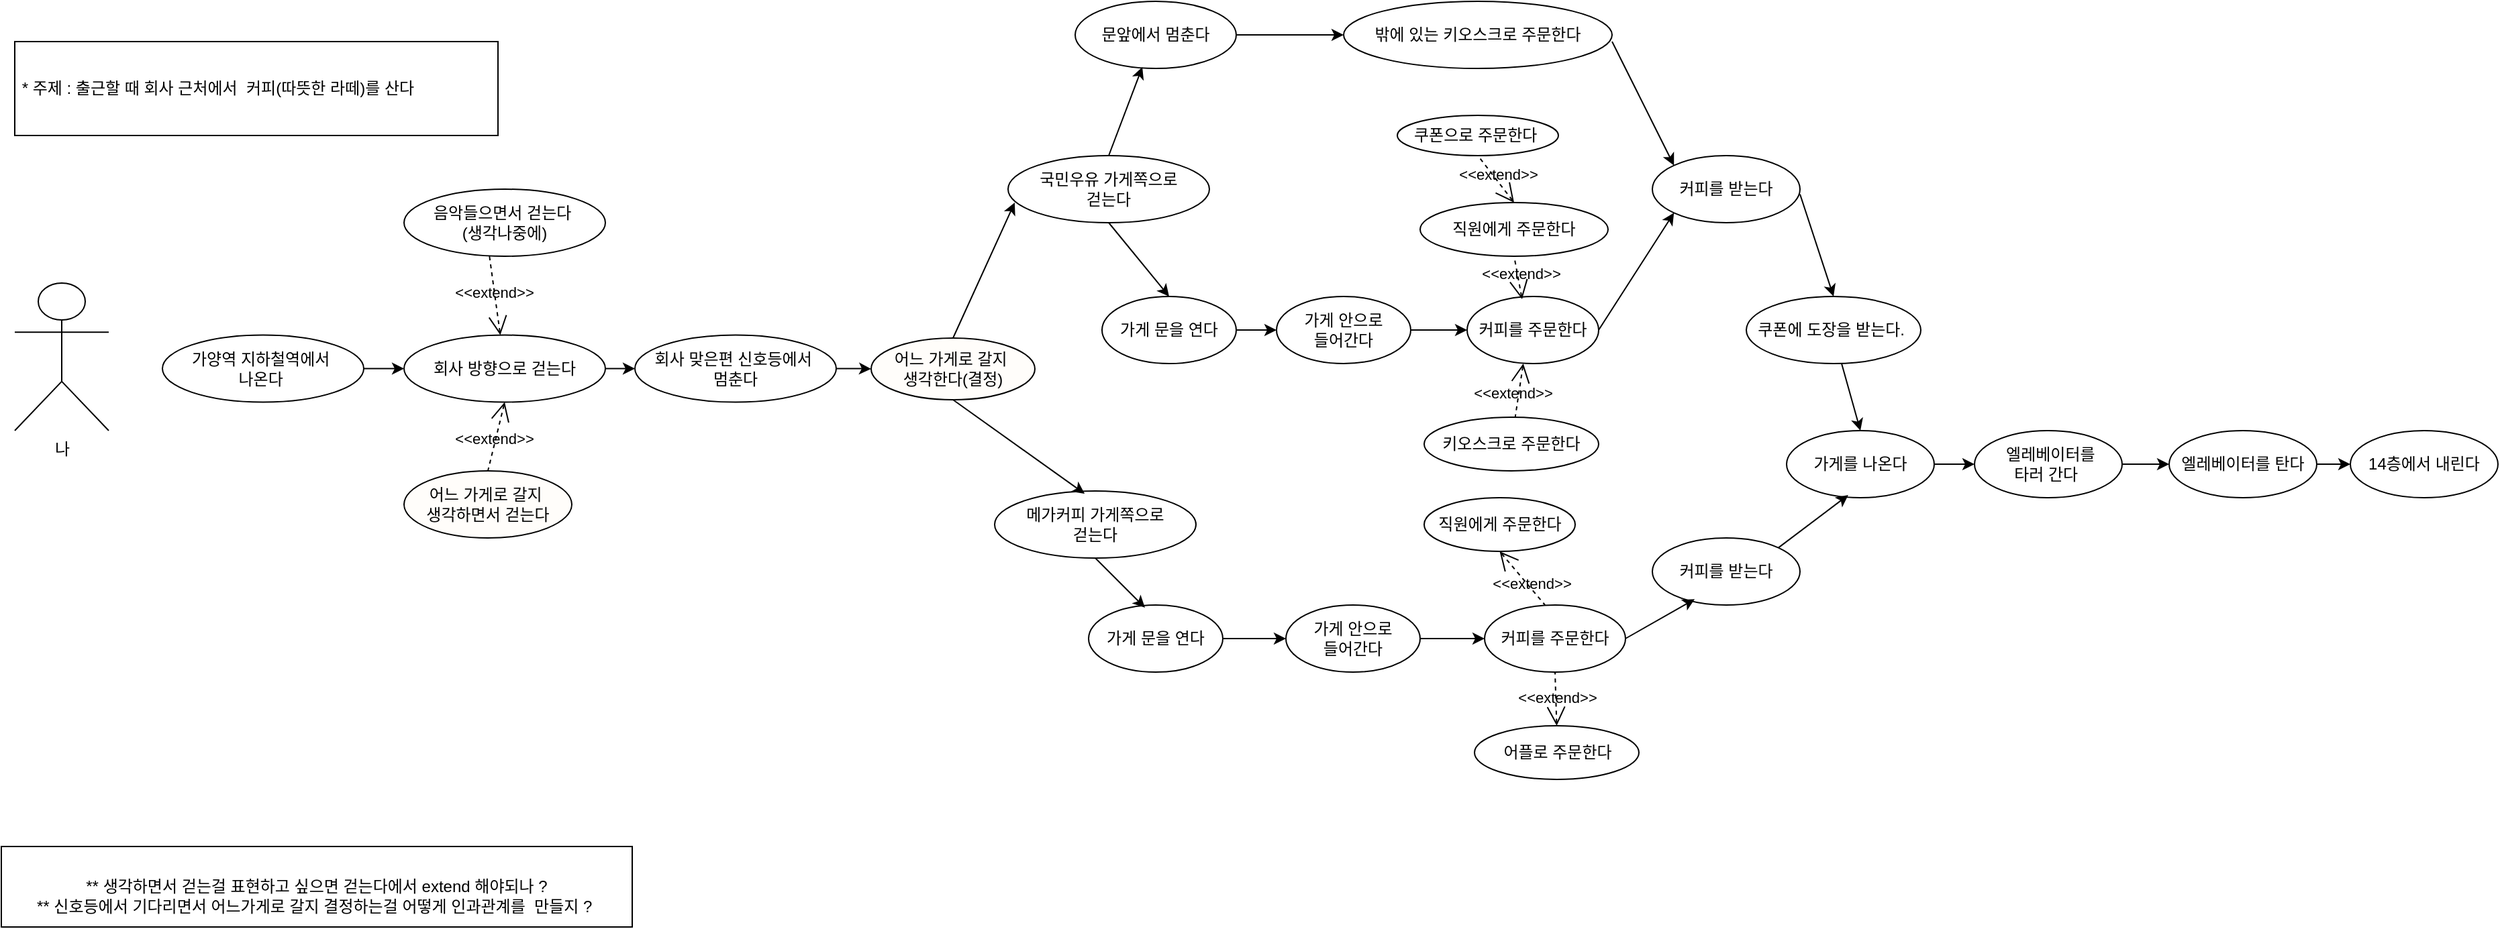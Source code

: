<mxfile version="21.6.7" type="github">
  <diagram name="페이지-1" id="PGyz6WDO0yjTCRolJygI">
    <mxGraphModel dx="1500" dy="809" grid="1" gridSize="10" guides="1" tooltips="1" connect="1" arrows="1" fold="1" page="1" pageScale="1" pageWidth="827" pageHeight="1169" math="0" shadow="0">
      <root>
        <mxCell id="0" />
        <mxCell id="1" parent="0" />
        <mxCell id="a6851HNYbTkYE2Kyq5rs-73" value="" style="edgeStyle=orthogonalEdgeStyle;rounded=0;orthogonalLoop=1;jettySize=auto;html=1;" parent="1" source="a6851HNYbTkYE2Kyq5rs-1" target="a6851HNYbTkYE2Kyq5rs-2" edge="1">
          <mxGeometry relative="1" as="geometry" />
        </mxCell>
        <mxCell id="a6851HNYbTkYE2Kyq5rs-1" value="가양역 지하철역에서&amp;nbsp;&lt;br&gt;나온다&amp;nbsp;" style="ellipse;whiteSpace=wrap;html=1;" parent="1" vertex="1">
          <mxGeometry x="130" y="718.75" width="150" height="50" as="geometry" />
        </mxCell>
        <mxCell id="a6851HNYbTkYE2Kyq5rs-74" value="" style="edgeStyle=orthogonalEdgeStyle;rounded=0;orthogonalLoop=1;jettySize=auto;html=1;" parent="1" source="a6851HNYbTkYE2Kyq5rs-2" target="a6851HNYbTkYE2Kyq5rs-3" edge="1">
          <mxGeometry relative="1" as="geometry" />
        </mxCell>
        <mxCell id="a6851HNYbTkYE2Kyq5rs-2" value="회사 방향으로 걷는다" style="ellipse;whiteSpace=wrap;html=1;" parent="1" vertex="1">
          <mxGeometry x="310" y="718.75" width="150" height="50" as="geometry" />
        </mxCell>
        <mxCell id="a6851HNYbTkYE2Kyq5rs-75" value="" style="edgeStyle=orthogonalEdgeStyle;rounded=0;orthogonalLoop=1;jettySize=auto;html=1;" parent="1" source="a6851HNYbTkYE2Kyq5rs-3" target="a6851HNYbTkYE2Kyq5rs-50" edge="1">
          <mxGeometry relative="1" as="geometry" />
        </mxCell>
        <mxCell id="a6851HNYbTkYE2Kyq5rs-3" value="회사 맞은편 신호등에서&amp;nbsp;&lt;br&gt;멈춘다" style="ellipse;whiteSpace=wrap;html=1;" parent="1" vertex="1">
          <mxGeometry x="482" y="718.75" width="150" height="50" as="geometry" />
        </mxCell>
        <mxCell id="a6851HNYbTkYE2Kyq5rs-23" value="" style="edgeStyle=orthogonalEdgeStyle;rounded=0;orthogonalLoop=1;jettySize=auto;html=1;" parent="1" source="a6851HNYbTkYE2Kyq5rs-7" target="a6851HNYbTkYE2Kyq5rs-13" edge="1">
          <mxGeometry relative="1" as="geometry" />
        </mxCell>
        <mxCell id="a6851HNYbTkYE2Kyq5rs-7" value="가게 안으로&lt;br&gt;들어간다" style="ellipse;whiteSpace=wrap;html=1;" parent="1" vertex="1">
          <mxGeometry x="960" y="690" width="100" height="50" as="geometry" />
        </mxCell>
        <mxCell id="a6851HNYbTkYE2Kyq5rs-8" value="밖에 있는 키오스크로 주문한다" style="ellipse;whiteSpace=wrap;html=1;" parent="1" vertex="1">
          <mxGeometry x="1010" y="470" width="200" height="50" as="geometry" />
        </mxCell>
        <mxCell id="a6851HNYbTkYE2Kyq5rs-9" value="키오스크로 주문한다" style="ellipse;whiteSpace=wrap;html=1;" parent="1" vertex="1">
          <mxGeometry x="1070" y="780" width="130" height="40" as="geometry" />
        </mxCell>
        <mxCell id="a6851HNYbTkYE2Kyq5rs-10" value="직원에게 주문한다" style="ellipse;whiteSpace=wrap;html=1;" parent="1" vertex="1">
          <mxGeometry x="1070" y="840" width="112.5" height="40" as="geometry" />
        </mxCell>
        <mxCell id="a6851HNYbTkYE2Kyq5rs-11" value="국민우유 가게쪽으로 &lt;br&gt;걷는다" style="ellipse;whiteSpace=wrap;html=1;" parent="1" vertex="1">
          <mxGeometry x="760" y="585" width="150" height="50" as="geometry" />
        </mxCell>
        <mxCell id="a6851HNYbTkYE2Kyq5rs-12" value="문앞에서 멈춘다" style="ellipse;whiteSpace=wrap;html=1;" parent="1" vertex="1">
          <mxGeometry x="810" y="470" width="120" height="50" as="geometry" />
        </mxCell>
        <mxCell id="a6851HNYbTkYE2Kyq5rs-13" value="커피를 주문한다" style="ellipse;whiteSpace=wrap;html=1;" parent="1" vertex="1">
          <mxGeometry x="1102" y="690" width="98" height="50" as="geometry" />
        </mxCell>
        <mxCell id="a6851HNYbTkYE2Kyq5rs-14" value="어플로 주문한다" style="ellipse;whiteSpace=wrap;html=1;" parent="1" vertex="1">
          <mxGeometry x="1107.5" y="1010" width="122.5" height="40" as="geometry" />
        </mxCell>
        <mxCell id="a6851HNYbTkYE2Kyq5rs-15" value="커피를 받는다" style="ellipse;whiteSpace=wrap;html=1;" parent="1" vertex="1">
          <mxGeometry x="1240" y="870" width="110" height="50" as="geometry" />
        </mxCell>
        <mxCell id="a6851HNYbTkYE2Kyq5rs-16" value="쿠폰에 도장을 받는다.&amp;nbsp;" style="ellipse;whiteSpace=wrap;html=1;" parent="1" vertex="1">
          <mxGeometry x="1310" y="690" width="130" height="50" as="geometry" />
        </mxCell>
        <mxCell id="a6851HNYbTkYE2Kyq5rs-17" value="메가커피 가게쪽으로 &lt;br&gt;걷는다" style="ellipse;whiteSpace=wrap;html=1;" parent="1" vertex="1">
          <mxGeometry x="750" y="835" width="150" height="50" as="geometry" />
        </mxCell>
        <mxCell id="a6851HNYbTkYE2Kyq5rs-18" value="" style="endArrow=classic;html=1;rounded=0;entryX=0.417;entryY=0.98;entryDx=0;entryDy=0;exitX=0.5;exitY=0;exitDx=0;exitDy=0;entryPerimeter=0;" parent="1" source="a6851HNYbTkYE2Kyq5rs-11" target="a6851HNYbTkYE2Kyq5rs-12" edge="1">
          <mxGeometry width="50" height="50" relative="1" as="geometry">
            <mxPoint x="873" y="618" as="sourcePoint" />
            <mxPoint x="909" y="606" as="targetPoint" />
          </mxGeometry>
        </mxCell>
        <mxCell id="a6851HNYbTkYE2Kyq5rs-20" value="직원에게 주문한다" style="ellipse;whiteSpace=wrap;html=1;" parent="1" vertex="1">
          <mxGeometry x="1067" y="620" width="140" height="40" as="geometry" />
        </mxCell>
        <mxCell id="a6851HNYbTkYE2Kyq5rs-21" value="쿠폰으로 주문한다&amp;nbsp;" style="ellipse;whiteSpace=wrap;html=1;" parent="1" vertex="1">
          <mxGeometry x="1050" y="555" width="120" height="30" as="geometry" />
        </mxCell>
        <mxCell id="a6851HNYbTkYE2Kyq5rs-22" value="&amp;lt;&amp;lt;extend&amp;gt;&amp;gt;" style="edgeStyle=none;html=1;startArrow=open;endArrow=none;startSize=12;verticalAlign=bottom;dashed=1;labelBackgroundColor=none;rounded=0;entryX=0.5;entryY=1;entryDx=0;entryDy=0;exitX=0.5;exitY=0;exitDx=0;exitDy=0;" parent="1" source="a6851HNYbTkYE2Kyq5rs-20" target="a6851HNYbTkYE2Kyq5rs-21" edge="1">
          <mxGeometry x="-0.235" y="2" width="160" relative="1" as="geometry">
            <mxPoint x="1134" y="820" as="sourcePoint" />
            <mxPoint x="1294" y="820" as="targetPoint" />
            <mxPoint as="offset" />
          </mxGeometry>
        </mxCell>
        <mxCell id="a6851HNYbTkYE2Kyq5rs-25" value="&amp;lt;&amp;lt;extend&amp;gt;&amp;gt;" style="edgeStyle=none;html=1;startArrow=open;endArrow=none;startSize=12;verticalAlign=bottom;dashed=1;labelBackgroundColor=none;rounded=0;exitX=0.418;exitY=0.04;exitDx=0;exitDy=0;exitPerimeter=0;entryX=0.5;entryY=1;entryDx=0;entryDy=0;" parent="1" source="a6851HNYbTkYE2Kyq5rs-13" target="a6851HNYbTkYE2Kyq5rs-20" edge="1">
          <mxGeometry x="-0.428" y="-1" width="160" relative="1" as="geometry">
            <mxPoint x="1193.97" y="693" as="sourcePoint" />
            <mxPoint x="1168" y="660" as="targetPoint" />
            <mxPoint as="offset" />
          </mxGeometry>
        </mxCell>
        <mxCell id="a6851HNYbTkYE2Kyq5rs-26" value="&amp;lt;&amp;lt;extend&amp;gt;&amp;gt;" style="edgeStyle=none;html=1;startArrow=open;endArrow=none;startSize=12;verticalAlign=bottom;dashed=1;labelBackgroundColor=none;rounded=0;exitX=0.427;exitY=1;exitDx=0;exitDy=0;exitPerimeter=0;" parent="1" source="a6851HNYbTkYE2Kyq5rs-13" target="a6851HNYbTkYE2Kyq5rs-9" edge="1">
          <mxGeometry x="0.558" y="-3" width="160" relative="1" as="geometry">
            <mxPoint x="1243" y="730" as="sourcePoint" />
            <mxPoint x="1240" y="791" as="targetPoint" />
            <mxPoint as="offset" />
          </mxGeometry>
        </mxCell>
        <mxCell id="a6851HNYbTkYE2Kyq5rs-29" value="" style="edgeStyle=orthogonalEdgeStyle;rounded=0;orthogonalLoop=1;jettySize=auto;html=1;" parent="1" source="a6851HNYbTkYE2Kyq5rs-27" target="a6851HNYbTkYE2Kyq5rs-7" edge="1">
          <mxGeometry relative="1" as="geometry" />
        </mxCell>
        <mxCell id="a6851HNYbTkYE2Kyq5rs-27" value="가게 문을 연다" style="ellipse;whiteSpace=wrap;html=1;" parent="1" vertex="1">
          <mxGeometry x="830" y="690" width="100" height="50" as="geometry" />
        </mxCell>
        <mxCell id="a6851HNYbTkYE2Kyq5rs-28" value="" style="endArrow=classic;html=1;rounded=0;entryX=0.5;entryY=0;entryDx=0;entryDy=0;exitX=0.5;exitY=1;exitDx=0;exitDy=0;" parent="1" source="a6851HNYbTkYE2Kyq5rs-11" target="a6851HNYbTkYE2Kyq5rs-27" edge="1">
          <mxGeometry width="50" height="50" relative="1" as="geometry">
            <mxPoint x="830" y="660" as="sourcePoint" />
            <mxPoint x="872" y="638" as="targetPoint" />
          </mxGeometry>
        </mxCell>
        <mxCell id="a6851HNYbTkYE2Kyq5rs-30" value="커피를 받는다" style="ellipse;whiteSpace=wrap;html=1;" parent="1" vertex="1">
          <mxGeometry x="1240" y="585" width="110" height="50" as="geometry" />
        </mxCell>
        <mxCell id="a6851HNYbTkYE2Kyq5rs-31" value="" style="endArrow=classic;html=1;rounded=0;entryX=0;entryY=0.5;entryDx=0;entryDy=0;" parent="1" source="a6851HNYbTkYE2Kyq5rs-12" target="a6851HNYbTkYE2Kyq5rs-8" edge="1">
          <mxGeometry width="50" height="50" relative="1" as="geometry">
            <mxPoint x="960" y="520" as="sourcePoint" />
            <mxPoint x="1140" y="500" as="targetPoint" />
          </mxGeometry>
        </mxCell>
        <mxCell id="a6851HNYbTkYE2Kyq5rs-33" value="" style="endArrow=classic;html=1;rounded=0;exitX=1;exitY=0.6;exitDx=0;exitDy=0;exitPerimeter=0;entryX=0;entryY=0;entryDx=0;entryDy=0;" parent="1" source="a6851HNYbTkYE2Kyq5rs-8" target="a6851HNYbTkYE2Kyq5rs-30" edge="1">
          <mxGeometry width="50" height="50" relative="1" as="geometry">
            <mxPoint x="1270" y="480" as="sourcePoint" />
            <mxPoint x="1380" y="590" as="targetPoint" />
          </mxGeometry>
        </mxCell>
        <mxCell id="a6851HNYbTkYE2Kyq5rs-34" value="" style="endArrow=classic;html=1;rounded=0;entryX=0;entryY=1;entryDx=0;entryDy=0;exitX=1;exitY=0.5;exitDx=0;exitDy=0;" parent="1" source="a6851HNYbTkYE2Kyq5rs-13" target="a6851HNYbTkYE2Kyq5rs-30" edge="1">
          <mxGeometry width="50" height="50" relative="1" as="geometry">
            <mxPoint x="1270" y="719" as="sourcePoint" />
            <mxPoint x="1364" y="670" as="targetPoint" />
          </mxGeometry>
        </mxCell>
        <mxCell id="a6851HNYbTkYE2Kyq5rs-35" value="&amp;nbsp;* 주제 : 출근할 때 회사 근처에서&amp;nbsp; 커피(따뜻한 라떼)를 산다" style="rounded=0;whiteSpace=wrap;html=1;align=left;" parent="1" vertex="1">
          <mxGeometry x="20" y="500" width="360" height="70" as="geometry" />
        </mxCell>
        <mxCell id="a6851HNYbTkYE2Kyq5rs-37" value="음악들으면서 걷는다&amp;nbsp;&lt;br&gt;(생각나중에)" style="ellipse;whiteSpace=wrap;html=1;" parent="1" vertex="1">
          <mxGeometry x="310" y="610" width="150" height="50" as="geometry" />
        </mxCell>
        <mxCell id="a6851HNYbTkYE2Kyq5rs-36" value="어느 가게로 갈지&amp;nbsp;&lt;br&gt;생각하면서 걷는다" style="ellipse;whiteSpace=wrap;html=1;fillColor=#FFFDFA;strokeColor=#000000;" parent="1" vertex="1">
          <mxGeometry x="310" y="820" width="125" height="50" as="geometry" />
        </mxCell>
        <mxCell id="a6851HNYbTkYE2Kyq5rs-43" value="&amp;lt;&amp;lt;extend&amp;gt;&amp;gt;" style="edgeStyle=none;html=1;startArrow=open;endArrow=none;startSize=12;verticalAlign=bottom;dashed=1;labelBackgroundColor=none;rounded=0;exitX=0.5;exitY=1;exitDx=0;exitDy=0;entryX=0.5;entryY=0;entryDx=0;entryDy=0;" parent="1" source="a6851HNYbTkYE2Kyq5rs-2" target="a6851HNYbTkYE2Kyq5rs-36" edge="1">
          <mxGeometry x="0.43" y="1" width="160" relative="1" as="geometry">
            <mxPoint x="401" y="768.75" as="sourcePoint" />
            <mxPoint x="390" y="809.75" as="targetPoint" />
            <mxPoint as="offset" />
          </mxGeometry>
        </mxCell>
        <mxCell id="a6851HNYbTkYE2Kyq5rs-45" value="&amp;lt;&amp;lt;extend&amp;gt;&amp;gt;" style="edgeStyle=none;html=1;startArrow=open;endArrow=none;startSize=12;verticalAlign=bottom;dashed=1;labelBackgroundColor=none;rounded=0;entryX=0.424;entryY=0.993;entryDx=0;entryDy=0;entryPerimeter=0;" parent="1" source="a6851HNYbTkYE2Kyq5rs-2" target="a6851HNYbTkYE2Kyq5rs-37" edge="1">
          <mxGeometry x="-0.235" y="2" width="160" relative="1" as="geometry">
            <mxPoint x="460" y="718.75" as="sourcePoint" />
            <mxPoint x="410" y="688.75" as="targetPoint" />
            <mxPoint as="offset" />
          </mxGeometry>
        </mxCell>
        <mxCell id="a6851HNYbTkYE2Kyq5rs-68" value="" style="edgeStyle=orthogonalEdgeStyle;rounded=0;orthogonalLoop=1;jettySize=auto;html=1;" parent="1" source="a6851HNYbTkYE2Kyq5rs-48" target="a6851HNYbTkYE2Kyq5rs-49" edge="1">
          <mxGeometry relative="1" as="geometry" />
        </mxCell>
        <mxCell id="a6851HNYbTkYE2Kyq5rs-48" value="&amp;nbsp;엘레베이터를 &lt;br&gt;타러 간다&amp;nbsp;" style="ellipse;whiteSpace=wrap;html=1;" parent="1" vertex="1">
          <mxGeometry x="1480" y="790" width="110" height="50" as="geometry" />
        </mxCell>
        <mxCell id="a6851HNYbTkYE2Kyq5rs-69" value="" style="edgeStyle=orthogonalEdgeStyle;rounded=0;orthogonalLoop=1;jettySize=auto;html=1;" parent="1" source="a6851HNYbTkYE2Kyq5rs-49" target="a6851HNYbTkYE2Kyq5rs-52" edge="1">
          <mxGeometry relative="1" as="geometry" />
        </mxCell>
        <mxCell id="a6851HNYbTkYE2Kyq5rs-49" value="엘레베이터를 탄다" style="ellipse;whiteSpace=wrap;html=1;" parent="1" vertex="1">
          <mxGeometry x="1625" y="790" width="110" height="50" as="geometry" />
        </mxCell>
        <mxCell id="a6851HNYbTkYE2Kyq5rs-50" value="어느 가게로 갈지&amp;nbsp;&lt;br&gt;생각한다(결정)" style="ellipse;whiteSpace=wrap;html=1;fillColor=#FFFDFA;strokeColor=#000000;" parent="1" vertex="1">
          <mxGeometry x="658" y="721" width="122" height="46" as="geometry" />
        </mxCell>
        <mxCell id="a6851HNYbTkYE2Kyq5rs-52" value="14층에서 내린다" style="ellipse;whiteSpace=wrap;html=1;" parent="1" vertex="1">
          <mxGeometry x="1760" y="790" width="110" height="50" as="geometry" />
        </mxCell>
        <mxCell id="a6851HNYbTkYE2Kyq5rs-62" value="" style="edgeStyle=orthogonalEdgeStyle;rounded=0;orthogonalLoop=1;jettySize=auto;html=1;" parent="1" source="a6851HNYbTkYE2Kyq5rs-53" target="a6851HNYbTkYE2Kyq5rs-56" edge="1">
          <mxGeometry relative="1" as="geometry" />
        </mxCell>
        <mxCell id="a6851HNYbTkYE2Kyq5rs-53" value="가게 안으로&lt;br&gt;들어간다" style="ellipse;whiteSpace=wrap;html=1;" parent="1" vertex="1">
          <mxGeometry x="967" y="920" width="100" height="50" as="geometry" />
        </mxCell>
        <mxCell id="a6851HNYbTkYE2Kyq5rs-54" value="" style="edgeStyle=orthogonalEdgeStyle;rounded=0;orthogonalLoop=1;jettySize=auto;html=1;" parent="1" source="a6851HNYbTkYE2Kyq5rs-55" target="a6851HNYbTkYE2Kyq5rs-53" edge="1">
          <mxGeometry relative="1" as="geometry" />
        </mxCell>
        <mxCell id="a6851HNYbTkYE2Kyq5rs-55" value="가게 문을 연다" style="ellipse;whiteSpace=wrap;html=1;" parent="1" vertex="1">
          <mxGeometry x="820" y="920" width="100" height="50" as="geometry" />
        </mxCell>
        <mxCell id="a6851HNYbTkYE2Kyq5rs-56" value="커피를 주문한다" style="ellipse;whiteSpace=wrap;html=1;" parent="1" vertex="1">
          <mxGeometry x="1115" y="920" width="105" height="50" as="geometry" />
        </mxCell>
        <mxCell id="a6851HNYbTkYE2Kyq5rs-67" value="" style="edgeStyle=orthogonalEdgeStyle;rounded=0;orthogonalLoop=1;jettySize=auto;html=1;" parent="1" source="a6851HNYbTkYE2Kyq5rs-58" target="a6851HNYbTkYE2Kyq5rs-48" edge="1">
          <mxGeometry relative="1" as="geometry" />
        </mxCell>
        <mxCell id="a6851HNYbTkYE2Kyq5rs-58" value="가게를 나온다" style="ellipse;whiteSpace=wrap;html=1;" parent="1" vertex="1">
          <mxGeometry x="1340" y="790" width="110" height="50" as="geometry" />
        </mxCell>
        <mxCell id="a6851HNYbTkYE2Kyq5rs-59" value="&amp;lt;&amp;lt;extend&amp;gt;&amp;gt;" style="edgeStyle=none;html=1;startArrow=open;endArrow=none;startSize=12;verticalAlign=bottom;dashed=1;labelBackgroundColor=none;rounded=0;exitX=0.5;exitY=1;exitDx=0;exitDy=0;entryX=0.429;entryY=0;entryDx=0;entryDy=0;entryPerimeter=0;" parent="1" source="a6851HNYbTkYE2Kyq5rs-10" target="a6851HNYbTkYE2Kyq5rs-56" edge="1">
          <mxGeometry x="0.558" y="-3" width="160" relative="1" as="geometry">
            <mxPoint x="1187.21" y="880" as="sourcePoint" />
            <mxPoint x="1187.21" y="920" as="targetPoint" />
            <mxPoint as="offset" />
          </mxGeometry>
        </mxCell>
        <mxCell id="a6851HNYbTkYE2Kyq5rs-60" value="&amp;lt;&amp;lt;extend&amp;gt;&amp;gt;" style="edgeStyle=none;html=1;startArrow=open;endArrow=none;startSize=12;verticalAlign=bottom;dashed=1;labelBackgroundColor=none;rounded=0;entryX=0.5;entryY=1;entryDx=0;entryDy=0;exitX=0.5;exitY=0;exitDx=0;exitDy=0;" parent="1" source="a6851HNYbTkYE2Kyq5rs-14" target="a6851HNYbTkYE2Kyq5rs-56" edge="1">
          <mxGeometry x="-0.428" y="-1" width="160" relative="1" as="geometry">
            <mxPoint x="1188" y="1000" as="sourcePoint" />
            <mxPoint x="1188" y="960" as="targetPoint" />
            <mxPoint as="offset" />
          </mxGeometry>
        </mxCell>
        <mxCell id="a6851HNYbTkYE2Kyq5rs-63" value="" style="endArrow=classic;html=1;rounded=0;entryX=0.287;entryY=0.912;entryDx=0;entryDy=0;entryPerimeter=0;" parent="1" target="a6851HNYbTkYE2Kyq5rs-15" edge="1">
          <mxGeometry width="50" height="50" relative="1" as="geometry">
            <mxPoint x="1220" y="945" as="sourcePoint" />
            <mxPoint x="1270" y="920" as="targetPoint" />
          </mxGeometry>
        </mxCell>
        <mxCell id="a6851HNYbTkYE2Kyq5rs-64" value="" style="endArrow=classic;html=1;rounded=0;entryX=0.5;entryY=0;entryDx=0;entryDy=0;exitX=0.5;exitY=1;exitDx=0;exitDy=0;" parent="1" target="a6851HNYbTkYE2Kyq5rs-16" edge="1">
          <mxGeometry width="50" height="50" relative="1" as="geometry">
            <mxPoint x="1350" y="613.75" as="sourcePoint" />
            <mxPoint x="1395" y="653.75" as="targetPoint" />
          </mxGeometry>
        </mxCell>
        <mxCell id="a6851HNYbTkYE2Kyq5rs-65" value="" style="endArrow=classic;html=1;rounded=0;entryX=0.5;entryY=0;entryDx=0;entryDy=0;exitX=0.5;exitY=1;exitDx=0;exitDy=0;" parent="1" target="a6851HNYbTkYE2Kyq5rs-58" edge="1">
          <mxGeometry width="50" height="50" relative="1" as="geometry">
            <mxPoint x="1381" y="740" as="sourcePoint" />
            <mxPoint x="1406" y="816.25" as="targetPoint" />
          </mxGeometry>
        </mxCell>
        <mxCell id="a6851HNYbTkYE2Kyq5rs-70" value="" style="endArrow=classic;html=1;rounded=0;exitX=1;exitY=0;exitDx=0;exitDy=0;entryX=0.418;entryY=0.96;entryDx=0;entryDy=0;entryPerimeter=0;" parent="1" source="a6851HNYbTkYE2Kyq5rs-15" target="a6851HNYbTkYE2Kyq5rs-58" edge="1">
          <mxGeometry width="50" height="50" relative="1" as="geometry">
            <mxPoint x="1340" y="872.5" as="sourcePoint" />
            <mxPoint x="1395" y="840" as="targetPoint" />
          </mxGeometry>
        </mxCell>
        <mxCell id="a6851HNYbTkYE2Kyq5rs-71" value="" style="endArrow=classic;html=1;rounded=0;entryX=0.42;entryY=0.04;entryDx=0;entryDy=0;exitX=0.5;exitY=1;exitDx=0;exitDy=0;entryPerimeter=0;" parent="1" source="a6851HNYbTkYE2Kyq5rs-17" target="a6851HNYbTkYE2Kyq5rs-55" edge="1">
          <mxGeometry width="50" height="50" relative="1" as="geometry">
            <mxPoint x="850" y="885" as="sourcePoint" />
            <mxPoint x="895" y="925" as="targetPoint" />
          </mxGeometry>
        </mxCell>
        <mxCell id="a6851HNYbTkYE2Kyq5rs-76" value="" style="endArrow=classic;html=1;rounded=0;entryX=0.033;entryY=0.7;entryDx=0;entryDy=0;exitX=0.5;exitY=0;exitDx=0;exitDy=0;entryPerimeter=0;" parent="1" source="a6851HNYbTkYE2Kyq5rs-50" target="a6851HNYbTkYE2Kyq5rs-11" edge="1">
          <mxGeometry width="50" height="50" relative="1" as="geometry">
            <mxPoint x="750" y="707.5" as="sourcePoint" />
            <mxPoint x="814" y="668.5" as="targetPoint" />
          </mxGeometry>
        </mxCell>
        <mxCell id="a6851HNYbTkYE2Kyq5rs-77" value="" style="endArrow=classic;html=1;rounded=0;entryX=0.447;entryY=0.04;entryDx=0;entryDy=0;exitX=0.5;exitY=1;exitDx=0;exitDy=0;entryPerimeter=0;" parent="1" source="a6851HNYbTkYE2Kyq5rs-50" target="a6851HNYbTkYE2Kyq5rs-17" edge="1">
          <mxGeometry width="50" height="50" relative="1" as="geometry">
            <mxPoint x="740" y="780" as="sourcePoint" />
            <mxPoint x="750" y="697.5" as="targetPoint" />
          </mxGeometry>
        </mxCell>
        <mxCell id="a6851HNYbTkYE2Kyq5rs-78" value="나" style="shape=umlActor;verticalLabelPosition=bottom;verticalAlign=top;html=1;outlineConnect=0;" parent="1" vertex="1">
          <mxGeometry x="20" y="680" width="70" height="110" as="geometry" />
        </mxCell>
        <mxCell id="Is8hs5n2m14lxhJMue_L-2" value="&lt;br style=&quot;border-color: var(--border-color); text-align: left;&quot;&gt;** 생각하면서 걷는걸 표현하고 싶으면 걷는다에서 extend 해야되나 ?&lt;br&gt;** 신호등에서 기다리면서 어느가게로 갈지 결정하는걸 어떻게 인과관계를&amp;nbsp; 만들지 ?&amp;nbsp;" style="rounded=0;whiteSpace=wrap;html=1;" vertex="1" parent="1">
          <mxGeometry x="10" y="1100" width="470" height="60" as="geometry" />
        </mxCell>
      </root>
    </mxGraphModel>
  </diagram>
</mxfile>
